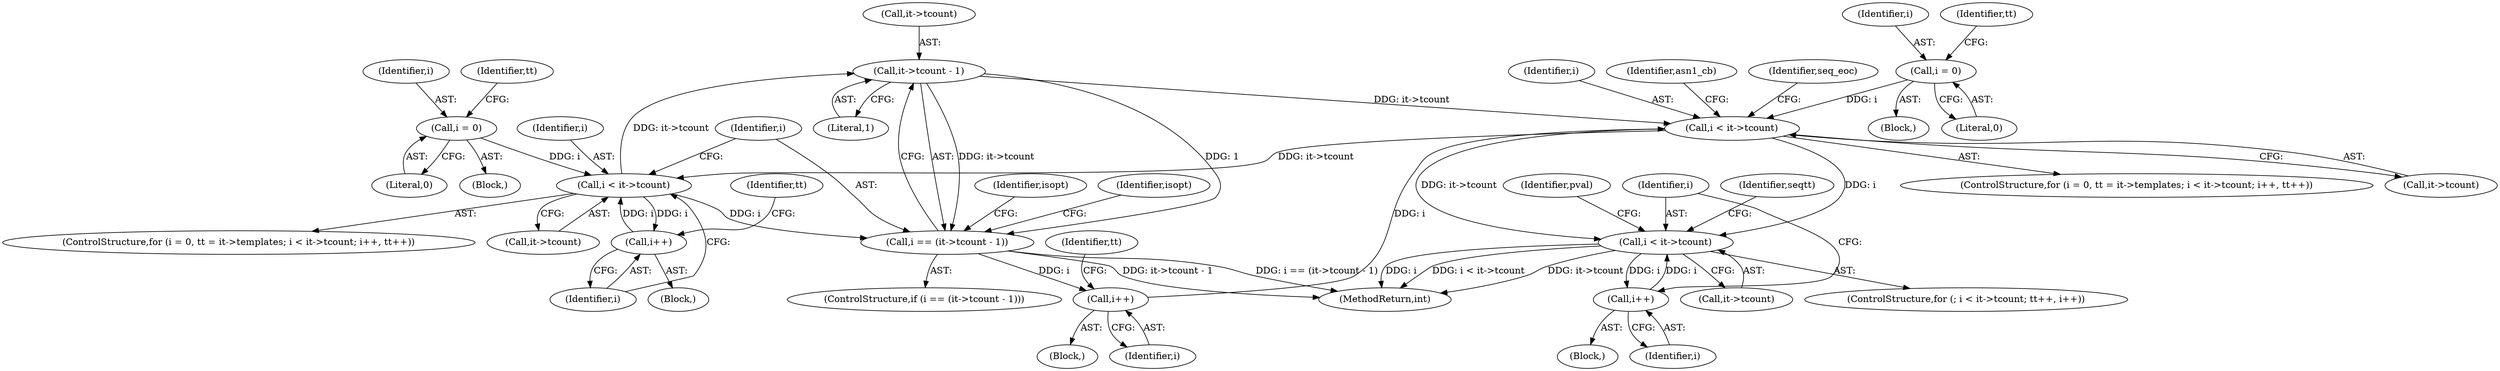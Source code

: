 digraph "0_openssl_b717b083073b6cacc0a5e2397b661678aff7ae7f@pointer" {
"1000719" [label="(Call,it->tcount - 1)"];
"1000704" [label="(Call,i < it->tcount)"];
"1000710" [label="(Call,i++)"];
"1000696" [label="(Call,i = 0)"];
"1000671" [label="(Call,i < it->tcount)"];
"1000677" [label="(Call,i++)"];
"1000717" [label="(Call,i == (it->tcount - 1))"];
"1000719" [label="(Call,it->tcount - 1)"];
"1000663" [label="(Call,i = 0)"];
"1000795" [label="(Call,i < it->tcount)"];
"1000803" [label="(Call,i++)"];
"1000695" [label="(Block,)"];
"1000664" [label="(Identifier,i)"];
"1000797" [label="(Call,it->tcount)"];
"1000711" [label="(Identifier,i)"];
"1000845" [label="(Identifier,pval)"];
"1000723" [label="(Literal,1)"];
"1000667" [label="(Identifier,tt)"];
"1000705" [label="(Identifier,i)"];
"1000663" [label="(Call,i = 0)"];
"1000796" [label="(Identifier,i)"];
"1000672" [label="(Identifier,i)"];
"1000794" [label="(ControlStructure,for (; i < it->tcount; tt++, i++))"];
"1000696" [label="(Call,i = 0)"];
"1000661" [label="(ControlStructure,for (i = 0, tt = it->templates; i < it->tcount; i++, tt++))"];
"1000873" [label="(MethodReturn,int)"];
"1000680" [label="(Identifier,tt)"];
"1000686" [label="(Identifier,asn1_cb)"];
"1000716" [label="(ControlStructure,if (i == (it->tcount - 1)))"];
"1000677" [label="(Call,i++)"];
"1000662" [label="(Block,)"];
"1000800" [label="(Block,)"];
"1000803" [label="(Call,i++)"];
"1000694" [label="(ControlStructure,for (i = 0, tt = it->templates; i < it->tcount; i++, tt++))"];
"1000704" [label="(Call,i < it->tcount)"];
"1000713" [label="(Identifier,tt)"];
"1000718" [label="(Identifier,i)"];
"1000698" [label="(Literal,0)"];
"1000725" [label="(Identifier,isopt)"];
"1000676" [label="(Block,)"];
"1000697" [label="(Identifier,i)"];
"1000673" [label="(Call,it->tcount)"];
"1000671" [label="(Call,i < it->tcount)"];
"1000665" [label="(Literal,0)"];
"1000717" [label="(Call,i == (it->tcount - 1))"];
"1000706" [label="(Call,it->tcount)"];
"1000720" [label="(Call,it->tcount)"];
"1000719" [label="(Call,it->tcount - 1)"];
"1000795" [label="(Call,i < it->tcount)"];
"1000678" [label="(Identifier,i)"];
"1000709" [label="(Block,)"];
"1000710" [label="(Call,i++)"];
"1000700" [label="(Identifier,tt)"];
"1000804" [label="(Identifier,i)"];
"1000729" [label="(Identifier,isopt)"];
"1000808" [label="(Identifier,seqtt)"];
"1000773" [label="(Identifier,seq_eoc)"];
"1000719" -> "1000717"  [label="AST: "];
"1000719" -> "1000723"  [label="CFG: "];
"1000720" -> "1000719"  [label="AST: "];
"1000723" -> "1000719"  [label="AST: "];
"1000717" -> "1000719"  [label="CFG: "];
"1000719" -> "1000671"  [label="DDG: it->tcount"];
"1000719" -> "1000717"  [label="DDG: it->tcount"];
"1000719" -> "1000717"  [label="DDG: 1"];
"1000704" -> "1000719"  [label="DDG: it->tcount"];
"1000704" -> "1000694"  [label="AST: "];
"1000704" -> "1000706"  [label="CFG: "];
"1000705" -> "1000704"  [label="AST: "];
"1000706" -> "1000704"  [label="AST: "];
"1000711" -> "1000704"  [label="CFG: "];
"1000718" -> "1000704"  [label="CFG: "];
"1000710" -> "1000704"  [label="DDG: i"];
"1000696" -> "1000704"  [label="DDG: i"];
"1000671" -> "1000704"  [label="DDG: it->tcount"];
"1000704" -> "1000710"  [label="DDG: i"];
"1000704" -> "1000717"  [label="DDG: i"];
"1000710" -> "1000709"  [label="AST: "];
"1000710" -> "1000711"  [label="CFG: "];
"1000711" -> "1000710"  [label="AST: "];
"1000713" -> "1000710"  [label="CFG: "];
"1000696" -> "1000695"  [label="AST: "];
"1000696" -> "1000698"  [label="CFG: "];
"1000697" -> "1000696"  [label="AST: "];
"1000698" -> "1000696"  [label="AST: "];
"1000700" -> "1000696"  [label="CFG: "];
"1000671" -> "1000661"  [label="AST: "];
"1000671" -> "1000673"  [label="CFG: "];
"1000672" -> "1000671"  [label="AST: "];
"1000673" -> "1000671"  [label="AST: "];
"1000686" -> "1000671"  [label="CFG: "];
"1000773" -> "1000671"  [label="CFG: "];
"1000677" -> "1000671"  [label="DDG: i"];
"1000663" -> "1000671"  [label="DDG: i"];
"1000671" -> "1000795"  [label="DDG: i"];
"1000671" -> "1000795"  [label="DDG: it->tcount"];
"1000677" -> "1000676"  [label="AST: "];
"1000677" -> "1000678"  [label="CFG: "];
"1000678" -> "1000677"  [label="AST: "];
"1000680" -> "1000677"  [label="CFG: "];
"1000717" -> "1000677"  [label="DDG: i"];
"1000717" -> "1000716"  [label="AST: "];
"1000718" -> "1000717"  [label="AST: "];
"1000725" -> "1000717"  [label="CFG: "];
"1000729" -> "1000717"  [label="CFG: "];
"1000717" -> "1000873"  [label="DDG: i == (it->tcount - 1)"];
"1000717" -> "1000873"  [label="DDG: it->tcount - 1"];
"1000663" -> "1000662"  [label="AST: "];
"1000663" -> "1000665"  [label="CFG: "];
"1000664" -> "1000663"  [label="AST: "];
"1000665" -> "1000663"  [label="AST: "];
"1000667" -> "1000663"  [label="CFG: "];
"1000795" -> "1000794"  [label="AST: "];
"1000795" -> "1000797"  [label="CFG: "];
"1000796" -> "1000795"  [label="AST: "];
"1000797" -> "1000795"  [label="AST: "];
"1000808" -> "1000795"  [label="CFG: "];
"1000845" -> "1000795"  [label="CFG: "];
"1000795" -> "1000873"  [label="DDG: i"];
"1000795" -> "1000873"  [label="DDG: i < it->tcount"];
"1000795" -> "1000873"  [label="DDG: it->tcount"];
"1000803" -> "1000795"  [label="DDG: i"];
"1000795" -> "1000803"  [label="DDG: i"];
"1000803" -> "1000800"  [label="AST: "];
"1000803" -> "1000804"  [label="CFG: "];
"1000804" -> "1000803"  [label="AST: "];
"1000796" -> "1000803"  [label="CFG: "];
}

